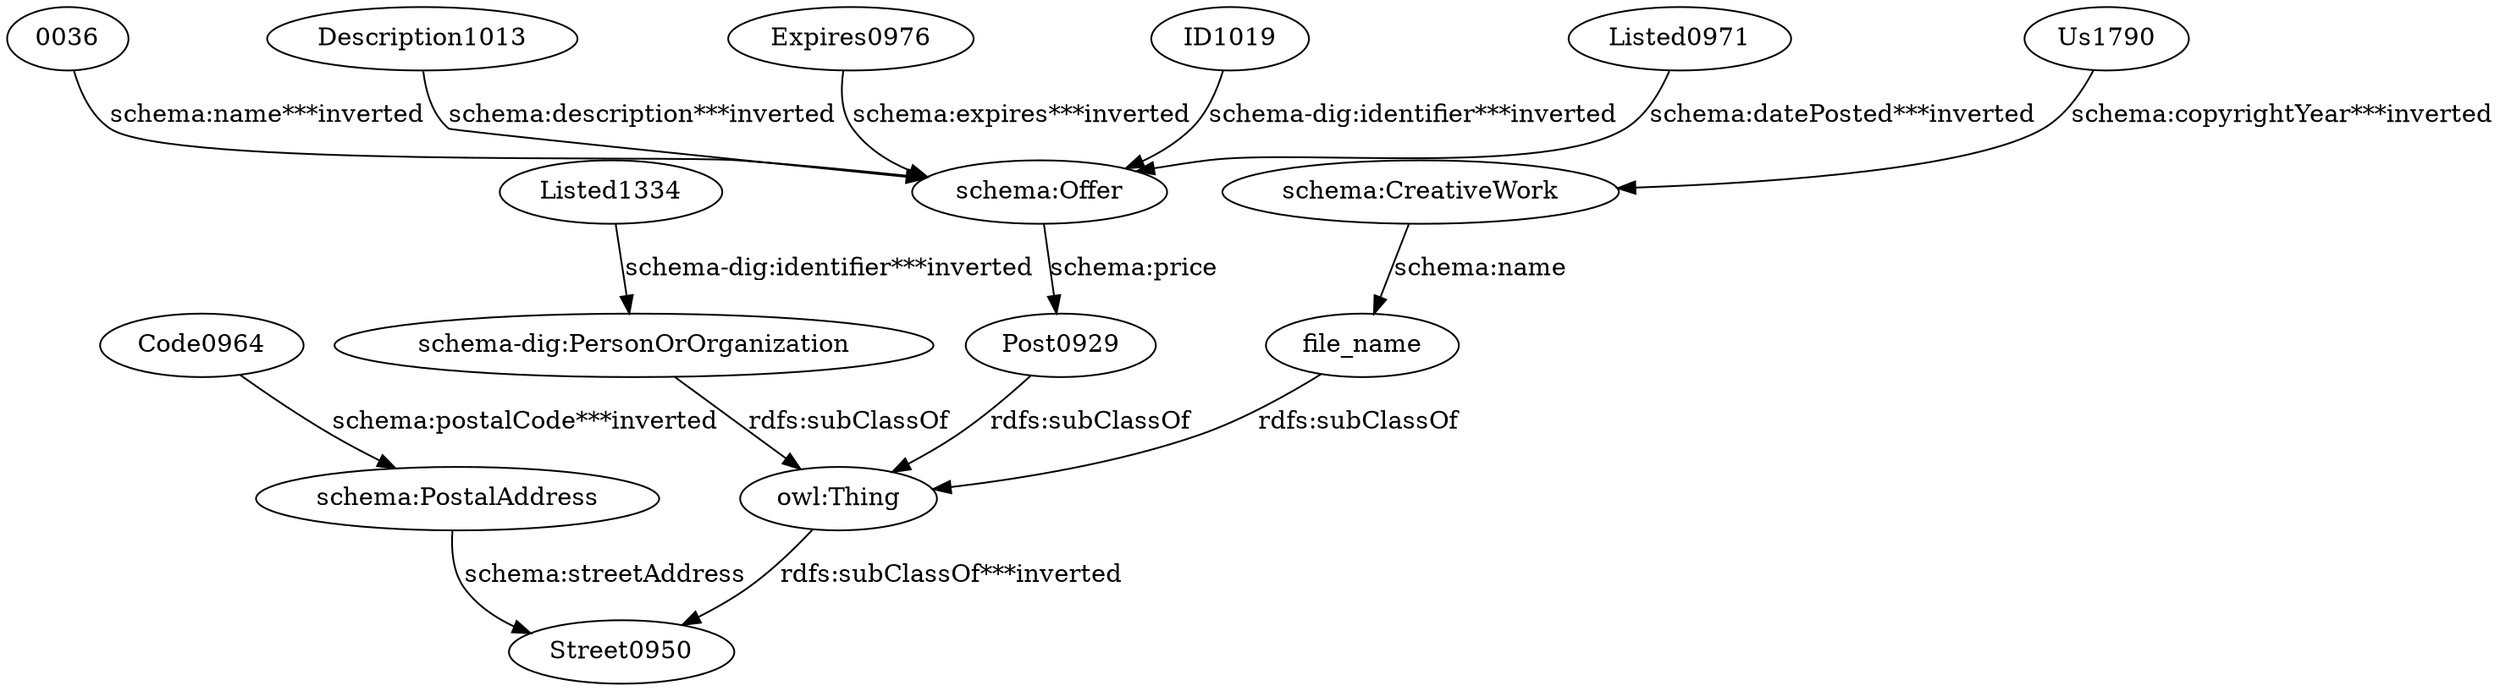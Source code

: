 digraph {
  "0036" [type=attribute_name,label="0036"]
  "schema:Offer1" [type=class_uri,label="schema:Offer"]
  Code0964 [type=attribute_name,label=Code0964]
  "schema:PostalAddress1" [type=class_uri,label="schema:PostalAddress"]
  Description1013 [type=attribute_name,label=Description1013]
  Expires0976 [type=attribute_name,label=Expires0976]
  ID1019 [type=attribute_name,label=ID1019]
  Listed0971 [type=attribute_name,label=Listed0971]
  Listed1334 [type=attribute_name,label=Listed1334]
  "schema-dig:PersonOrOrganization1" [type=class_uri,label="schema-dig:PersonOrOrganization"]
  Post0929 [type=attribute_name,label=Post0929]
  "owl:Thing" [type=special,label="owl:Thing"]
  Us1790 [type=attribute_name,label=Us1790]
  "schema:CreativeWork1" [type=class_uri,label="schema:CreativeWork"]
  file_name [type=attribute_name,label=file_name]
  Street0950 [type=attribute_name,label=Street0950]
  "0036" -> "schema:Offer1" [type=st_property_uri,label="schema:name***inverted"]
  Code0964 -> "schema:PostalAddress1" [type=st_property_uri,label="schema:postalCode***inverted"]
  Description1013 -> "schema:Offer1" [type=st_property_uri,label="schema:description***inverted"]
  Expires0976 -> "schema:Offer1" [type=st_property_uri,label="schema:expires***inverted"]
  ID1019 -> "schema:Offer1" [type=st_property_uri,label="schema-dig:identifier***inverted"]
  Listed0971 -> "schema:Offer1" [type=st_property_uri,label="schema:datePosted***inverted"]
  Listed1334 -> "schema-dig:PersonOrOrganization1" [type=st_property_uri,label="schema-dig:identifier***inverted"]
  Post0929 -> "owl:Thing" [label="rdfs:subClassOf",type=inherited]
  Us1790 -> "schema:CreativeWork1" [type=st_property_uri,label="schema:copyrightYear***inverted"]
  file_name -> "owl:Thing" [label="rdfs:subClassOf",type=inherited]
  "owl:Thing" -> Street0950 [type=inherited,label="rdfs:subClassOf***inverted"]
  "schema-dig:PersonOrOrganization1" -> "owl:Thing" [label="rdfs:subClassOf",type=inherited]
  "schema:CreativeWork1" -> file_name [label="schema:name",type=st_property_uri]
  "schema:Offer1" -> Post0929 [label="schema:price",type=st_property_uri]
  "schema:PostalAddress1" -> Street0950 [label="schema:streetAddress",type=st_property_uri]
}
